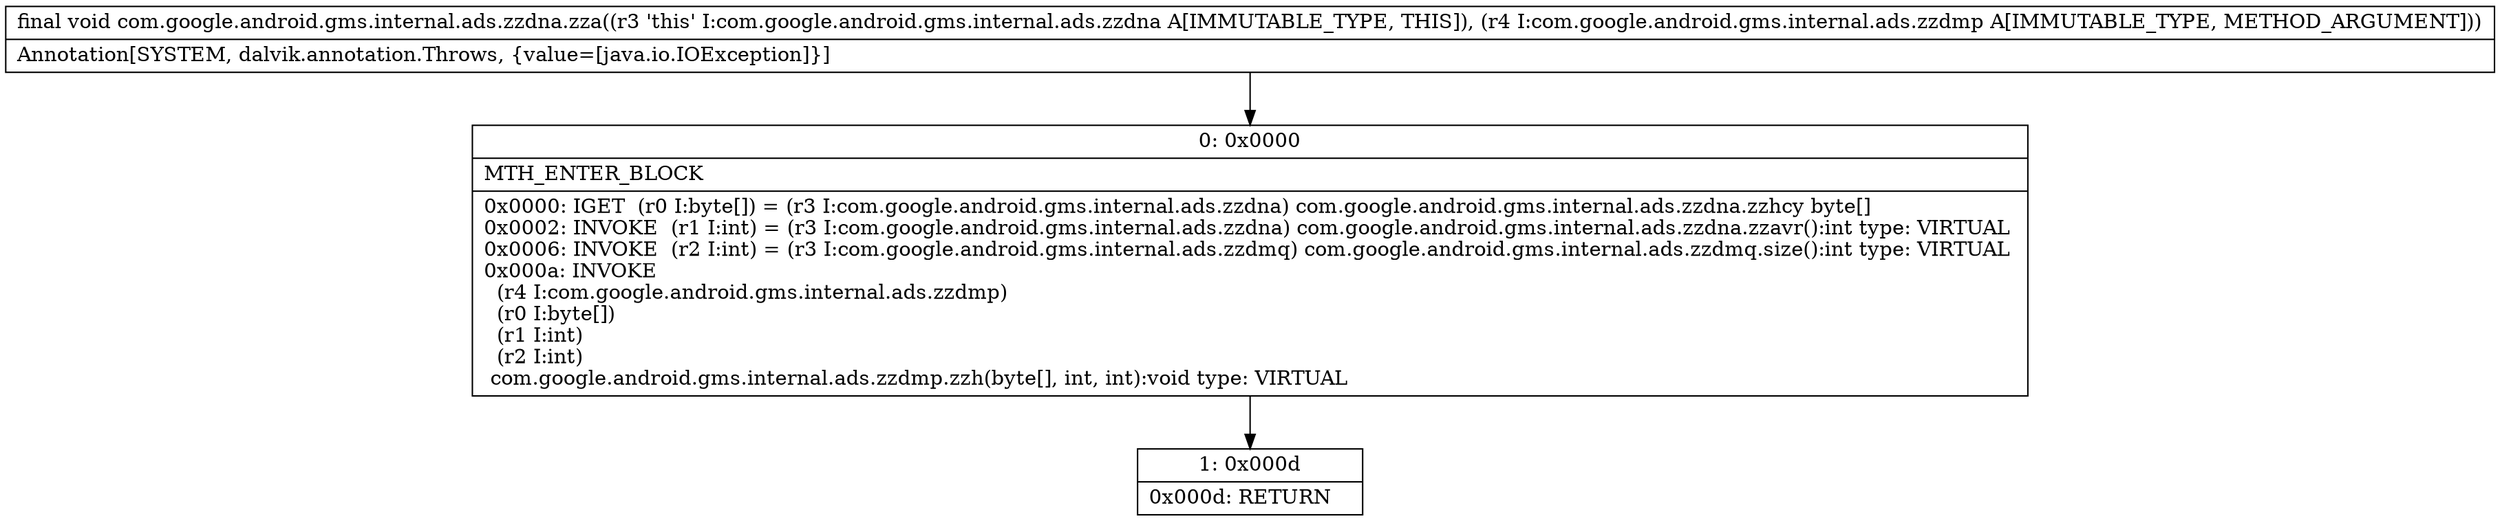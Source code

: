 digraph "CFG forcom.google.android.gms.internal.ads.zzdna.zza(Lcom\/google\/android\/gms\/internal\/ads\/zzdmp;)V" {
Node_0 [shape=record,label="{0\:\ 0x0000|MTH_ENTER_BLOCK\l|0x0000: IGET  (r0 I:byte[]) = (r3 I:com.google.android.gms.internal.ads.zzdna) com.google.android.gms.internal.ads.zzdna.zzhcy byte[] \l0x0002: INVOKE  (r1 I:int) = (r3 I:com.google.android.gms.internal.ads.zzdna) com.google.android.gms.internal.ads.zzdna.zzavr():int type: VIRTUAL \l0x0006: INVOKE  (r2 I:int) = (r3 I:com.google.android.gms.internal.ads.zzdmq) com.google.android.gms.internal.ads.zzdmq.size():int type: VIRTUAL \l0x000a: INVOKE  \l  (r4 I:com.google.android.gms.internal.ads.zzdmp)\l  (r0 I:byte[])\l  (r1 I:int)\l  (r2 I:int)\l com.google.android.gms.internal.ads.zzdmp.zzh(byte[], int, int):void type: VIRTUAL \l}"];
Node_1 [shape=record,label="{1\:\ 0x000d|0x000d: RETURN   \l}"];
MethodNode[shape=record,label="{final void com.google.android.gms.internal.ads.zzdna.zza((r3 'this' I:com.google.android.gms.internal.ads.zzdna A[IMMUTABLE_TYPE, THIS]), (r4 I:com.google.android.gms.internal.ads.zzdmp A[IMMUTABLE_TYPE, METHOD_ARGUMENT]))  | Annotation[SYSTEM, dalvik.annotation.Throws, \{value=[java.io.IOException]\}]\l}"];
MethodNode -> Node_0;
Node_0 -> Node_1;
}

